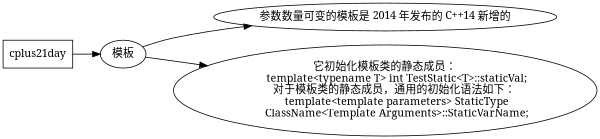 digraph cplus21day{
        size = "4,4";
        edge [fontname="simsun"];
        node [fontname="simsun"];
        rankdir=LR;
        cplus21day[shape=box];
        cplus21day ->"模板";
        "模板"->"参数数量可变的模板是 2014 年发布的 C++14 新增的";
        "模板"->"它初始化模板类的静态成员：
        template<typename T> int TestStatic<T>::staticVal;
        对于模板类的静态成员，通用的初始化语法如下：
        template<template parameters> StaticType
        ClassName<Template Arguments>::StaticVarName;"

}
